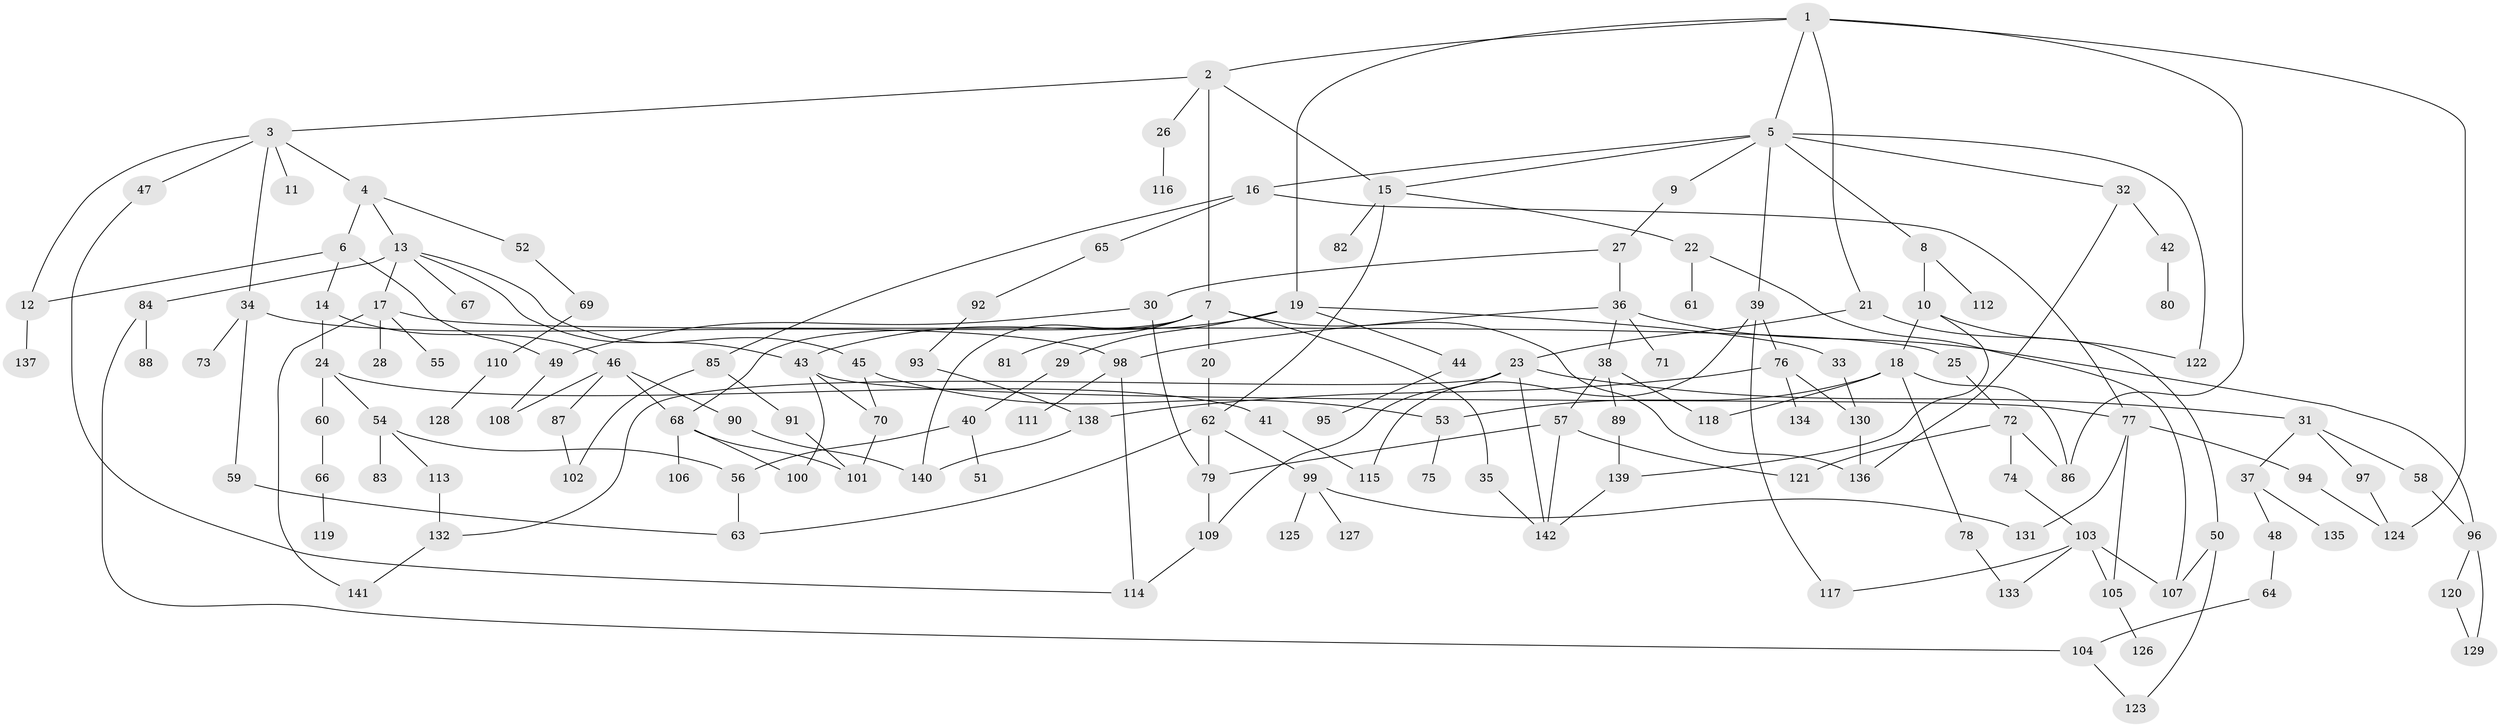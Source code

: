 // Generated by graph-tools (version 1.1) at 2025/13/03/09/25 04:13:33]
// undirected, 142 vertices, 194 edges
graph export_dot {
graph [start="1"]
  node [color=gray90,style=filled];
  1;
  2;
  3;
  4;
  5;
  6;
  7;
  8;
  9;
  10;
  11;
  12;
  13;
  14;
  15;
  16;
  17;
  18;
  19;
  20;
  21;
  22;
  23;
  24;
  25;
  26;
  27;
  28;
  29;
  30;
  31;
  32;
  33;
  34;
  35;
  36;
  37;
  38;
  39;
  40;
  41;
  42;
  43;
  44;
  45;
  46;
  47;
  48;
  49;
  50;
  51;
  52;
  53;
  54;
  55;
  56;
  57;
  58;
  59;
  60;
  61;
  62;
  63;
  64;
  65;
  66;
  67;
  68;
  69;
  70;
  71;
  72;
  73;
  74;
  75;
  76;
  77;
  78;
  79;
  80;
  81;
  82;
  83;
  84;
  85;
  86;
  87;
  88;
  89;
  90;
  91;
  92;
  93;
  94;
  95;
  96;
  97;
  98;
  99;
  100;
  101;
  102;
  103;
  104;
  105;
  106;
  107;
  108;
  109;
  110;
  111;
  112;
  113;
  114;
  115;
  116;
  117;
  118;
  119;
  120;
  121;
  122;
  123;
  124;
  125;
  126;
  127;
  128;
  129;
  130;
  131;
  132;
  133;
  134;
  135;
  136;
  137;
  138;
  139;
  140;
  141;
  142;
  1 -- 2;
  1 -- 5;
  1 -- 19;
  1 -- 21;
  1 -- 124;
  1 -- 86;
  2 -- 3;
  2 -- 7;
  2 -- 15;
  2 -- 26;
  3 -- 4;
  3 -- 11;
  3 -- 12;
  3 -- 34;
  3 -- 47;
  4 -- 6;
  4 -- 13;
  4 -- 52;
  5 -- 8;
  5 -- 9;
  5 -- 16;
  5 -- 32;
  5 -- 39;
  5 -- 15;
  5 -- 122;
  6 -- 14;
  6 -- 49;
  6 -- 12;
  7 -- 20;
  7 -- 35;
  7 -- 68;
  7 -- 81;
  7 -- 140;
  7 -- 136;
  8 -- 10;
  8 -- 112;
  9 -- 27;
  10 -- 18;
  10 -- 122;
  10 -- 139;
  12 -- 137;
  13 -- 17;
  13 -- 45;
  13 -- 67;
  13 -- 84;
  13 -- 43;
  14 -- 24;
  14 -- 46;
  15 -- 22;
  15 -- 82;
  15 -- 62;
  16 -- 65;
  16 -- 77;
  16 -- 85;
  17 -- 25;
  17 -- 28;
  17 -- 55;
  17 -- 141;
  18 -- 53;
  18 -- 78;
  18 -- 86;
  18 -- 118;
  19 -- 29;
  19 -- 33;
  19 -- 43;
  19 -- 44;
  20 -- 62;
  21 -- 23;
  21 -- 50;
  22 -- 61;
  22 -- 107;
  23 -- 31;
  23 -- 109;
  23 -- 132;
  23 -- 142;
  24 -- 41;
  24 -- 54;
  24 -- 60;
  25 -- 72;
  26 -- 116;
  27 -- 30;
  27 -- 36;
  29 -- 40;
  30 -- 79;
  30 -- 49;
  31 -- 37;
  31 -- 58;
  31 -- 97;
  32 -- 42;
  32 -- 136;
  33 -- 130;
  34 -- 59;
  34 -- 73;
  34 -- 98;
  35 -- 142;
  36 -- 38;
  36 -- 71;
  36 -- 96;
  36 -- 98;
  37 -- 48;
  37 -- 135;
  38 -- 57;
  38 -- 89;
  38 -- 118;
  39 -- 76;
  39 -- 117;
  39 -- 115;
  40 -- 51;
  40 -- 56;
  41 -- 115;
  42 -- 80;
  43 -- 70;
  43 -- 77;
  43 -- 100;
  44 -- 95;
  45 -- 70;
  45 -- 53;
  46 -- 87;
  46 -- 90;
  46 -- 108;
  46 -- 68;
  47 -- 114;
  48 -- 64;
  49 -- 108;
  50 -- 107;
  50 -- 123;
  52 -- 69;
  53 -- 75;
  54 -- 56;
  54 -- 83;
  54 -- 113;
  56 -- 63;
  57 -- 121;
  57 -- 79;
  57 -- 142;
  58 -- 96;
  59 -- 63;
  60 -- 66;
  62 -- 63;
  62 -- 99;
  62 -- 79;
  64 -- 104;
  65 -- 92;
  66 -- 119;
  68 -- 100;
  68 -- 106;
  68 -- 101;
  69 -- 110;
  70 -- 101;
  72 -- 74;
  72 -- 121;
  72 -- 86;
  74 -- 103;
  76 -- 134;
  76 -- 138;
  76 -- 130;
  77 -- 94;
  77 -- 131;
  77 -- 105;
  78 -- 133;
  79 -- 109;
  84 -- 88;
  84 -- 104;
  85 -- 91;
  85 -- 102;
  87 -- 102;
  89 -- 139;
  90 -- 140;
  91 -- 101;
  92 -- 93;
  93 -- 138;
  94 -- 124;
  96 -- 120;
  96 -- 129;
  97 -- 124;
  98 -- 111;
  98 -- 114;
  99 -- 125;
  99 -- 127;
  99 -- 131;
  103 -- 105;
  103 -- 117;
  103 -- 107;
  103 -- 133;
  104 -- 123;
  105 -- 126;
  109 -- 114;
  110 -- 128;
  113 -- 132;
  120 -- 129;
  130 -- 136;
  132 -- 141;
  138 -- 140;
  139 -- 142;
}
